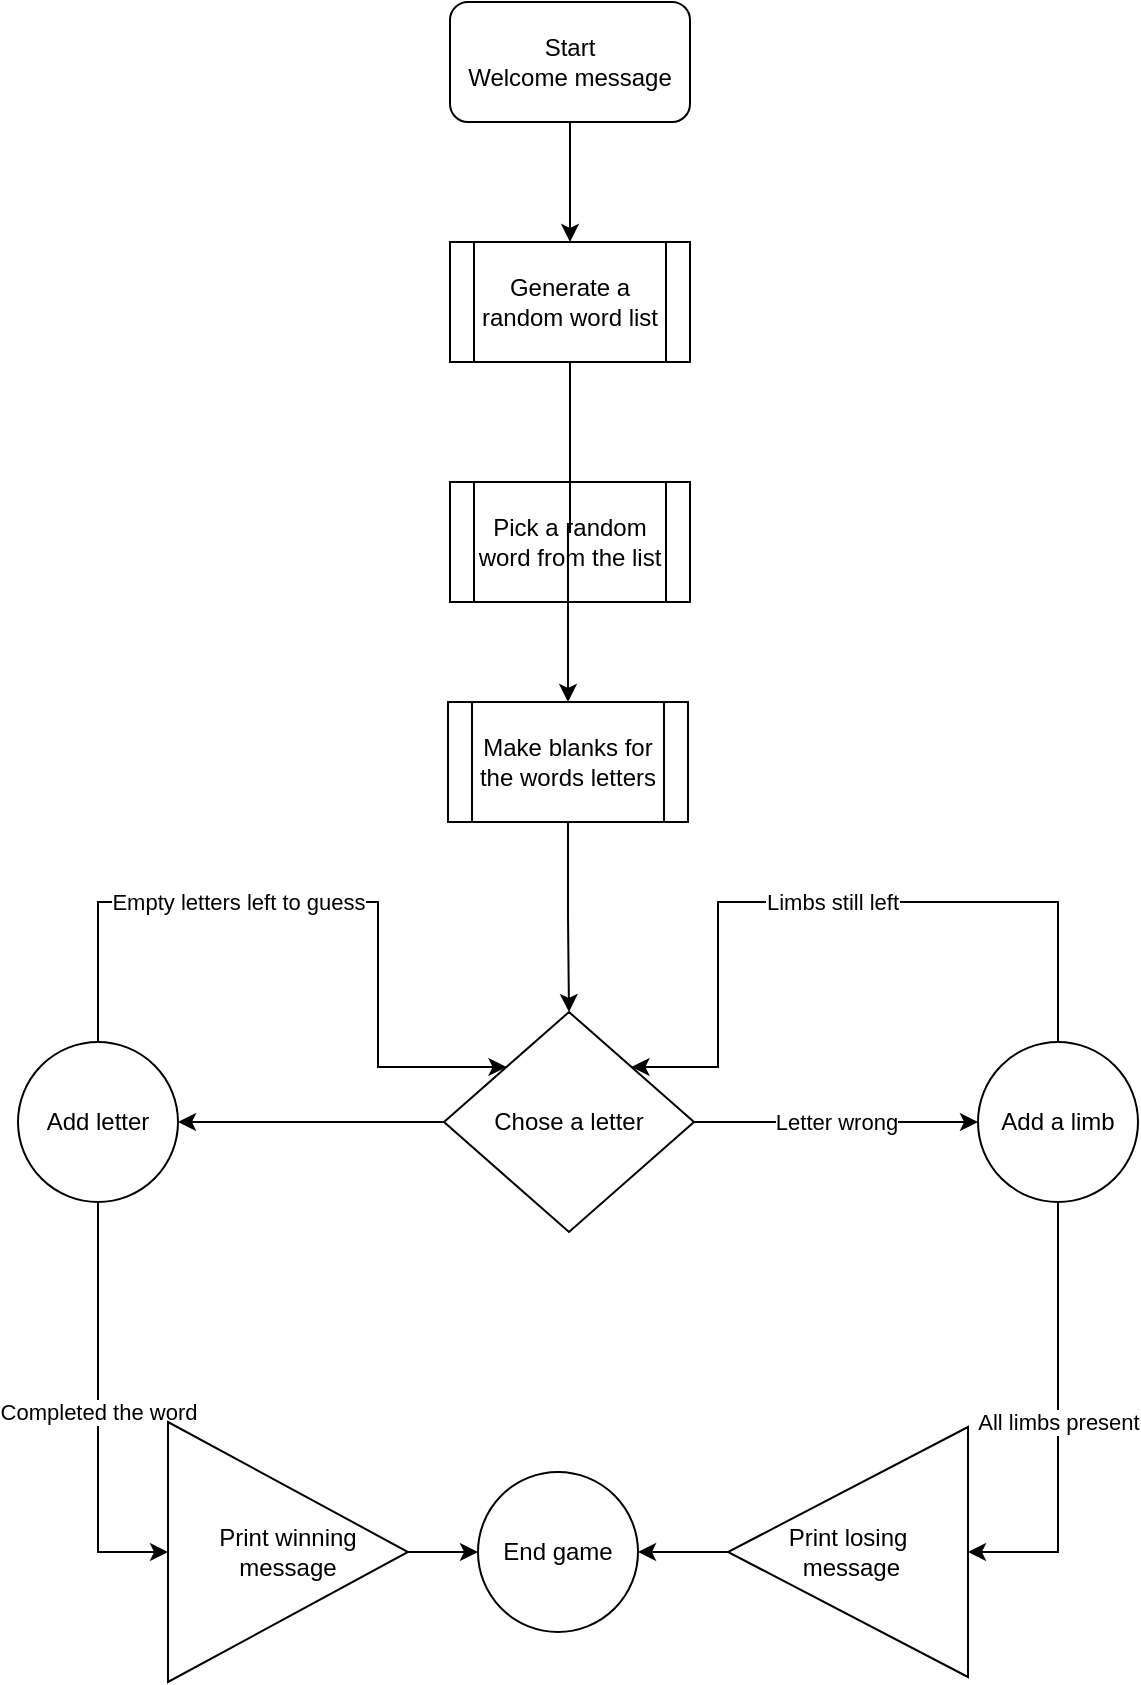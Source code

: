 <mxfile version="21.3.2" type="github">
  <diagram name="Page-1" id="JqpmhVHjBFH6yBuQoyWT">
    <mxGraphModel dx="1409" dy="825" grid="1" gridSize="10" guides="1" tooltips="1" connect="1" arrows="1" fold="1" page="1" pageScale="1" pageWidth="850" pageHeight="1100" math="0" shadow="0">
      <root>
        <mxCell id="0" />
        <mxCell id="1" parent="0" />
        <mxCell id="RaT83AMx4zUJ3RECyNax-3" value="" style="edgeStyle=orthogonalEdgeStyle;rounded=0;orthogonalLoop=1;jettySize=auto;html=1;" edge="1" parent="1" source="RaT83AMx4zUJ3RECyNax-23" target="RaT83AMx4zUJ3RECyNax-2">
          <mxGeometry relative="1" as="geometry" />
        </mxCell>
        <mxCell id="RaT83AMx4zUJ3RECyNax-1" value="Start&lt;br&gt;Welcome message" style="rounded=1;whiteSpace=wrap;html=1;" vertex="1" parent="1">
          <mxGeometry x="366" width="120" height="60" as="geometry" />
        </mxCell>
        <mxCell id="RaT83AMx4zUJ3RECyNax-6" value="Letter wrong" style="edgeStyle=orthogonalEdgeStyle;rounded=0;orthogonalLoop=1;jettySize=auto;html=1;" edge="1" parent="1" source="RaT83AMx4zUJ3RECyNax-2" target="RaT83AMx4zUJ3RECyNax-5">
          <mxGeometry relative="1" as="geometry" />
        </mxCell>
        <mxCell id="RaT83AMx4zUJ3RECyNax-8" value="" style="edgeStyle=orthogonalEdgeStyle;rounded=0;orthogonalLoop=1;jettySize=auto;html=1;" edge="1" parent="1" source="RaT83AMx4zUJ3RECyNax-2" target="RaT83AMx4zUJ3RECyNax-7">
          <mxGeometry relative="1" as="geometry" />
        </mxCell>
        <mxCell id="RaT83AMx4zUJ3RECyNax-2" value="Chose a letter" style="rhombus;whiteSpace=wrap;html=1;" vertex="1" parent="1">
          <mxGeometry x="363" y="505" width="125" height="110" as="geometry" />
        </mxCell>
        <mxCell id="RaT83AMx4zUJ3RECyNax-11" value="Limbs still left" style="edgeStyle=orthogonalEdgeStyle;rounded=0;orthogonalLoop=1;jettySize=auto;html=1;entryX=1;entryY=0;entryDx=0;entryDy=0;exitX=0.5;exitY=0;exitDx=0;exitDy=0;" edge="1" parent="1" source="RaT83AMx4zUJ3RECyNax-5" target="RaT83AMx4zUJ3RECyNax-2">
          <mxGeometry relative="1" as="geometry">
            <mxPoint x="500" y="510" as="targetPoint" />
            <Array as="points">
              <mxPoint x="670" y="450" />
              <mxPoint x="500" y="450" />
              <mxPoint x="500" y="533" />
            </Array>
          </mxGeometry>
        </mxCell>
        <mxCell id="RaT83AMx4zUJ3RECyNax-18" value="All limbs present" style="edgeStyle=orthogonalEdgeStyle;rounded=0;orthogonalLoop=1;jettySize=auto;html=1;exitX=0.5;exitY=1;exitDx=0;exitDy=0;entryX=0;entryY=0.5;entryDx=0;entryDy=0;" edge="1" parent="1" source="RaT83AMx4zUJ3RECyNax-5" target="RaT83AMx4zUJ3RECyNax-16">
          <mxGeometry relative="1" as="geometry">
            <mxPoint x="700" y="1050" as="targetPoint" />
            <Array as="points">
              <mxPoint x="670" y="775" />
            </Array>
          </mxGeometry>
        </mxCell>
        <mxCell id="RaT83AMx4zUJ3RECyNax-5" value="Add a limb" style="ellipse;whiteSpace=wrap;html=1;shadow=0;" vertex="1" parent="1">
          <mxGeometry x="630" y="520" width="80" height="80" as="geometry" />
        </mxCell>
        <mxCell id="RaT83AMx4zUJ3RECyNax-12" value="Empty letters left to guess" style="edgeStyle=orthogonalEdgeStyle;rounded=0;orthogonalLoop=1;jettySize=auto;html=1;entryX=0;entryY=0;entryDx=0;entryDy=0;" edge="1" parent="1" source="RaT83AMx4zUJ3RECyNax-7" target="RaT83AMx4zUJ3RECyNax-2">
          <mxGeometry x="-0.215" relative="1" as="geometry">
            <mxPoint x="330" y="460" as="targetPoint" />
            <Array as="points">
              <mxPoint x="190" y="450" />
              <mxPoint x="330" y="450" />
              <mxPoint x="330" y="533" />
            </Array>
            <mxPoint as="offset" />
          </mxGeometry>
        </mxCell>
        <mxCell id="RaT83AMx4zUJ3RECyNax-13" value="Completed the word" style="edgeStyle=orthogonalEdgeStyle;rounded=0;orthogonalLoop=1;jettySize=auto;html=1;entryX=0;entryY=0.5;entryDx=0;entryDy=0;" edge="1" parent="1" source="RaT83AMx4zUJ3RECyNax-7" target="RaT83AMx4zUJ3RECyNax-14">
          <mxGeometry relative="1" as="geometry">
            <mxPoint x="250" y="1050" as="targetPoint" />
            <Array as="points">
              <mxPoint x="190" y="775" />
            </Array>
          </mxGeometry>
        </mxCell>
        <mxCell id="RaT83AMx4zUJ3RECyNax-7" value="Add letter" style="ellipse;whiteSpace=wrap;html=1;" vertex="1" parent="1">
          <mxGeometry x="150" y="520" width="80" height="80" as="geometry" />
        </mxCell>
        <mxCell id="RaT83AMx4zUJ3RECyNax-9" value="End game" style="ellipse;whiteSpace=wrap;html=1;" vertex="1" parent="1">
          <mxGeometry x="380" y="735" width="80" height="80" as="geometry" />
        </mxCell>
        <mxCell id="RaT83AMx4zUJ3RECyNax-15" style="edgeStyle=orthogonalEdgeStyle;rounded=0;orthogonalLoop=1;jettySize=auto;html=1;" edge="1" parent="1" source="RaT83AMx4zUJ3RECyNax-14" target="RaT83AMx4zUJ3RECyNax-9">
          <mxGeometry relative="1" as="geometry" />
        </mxCell>
        <mxCell id="RaT83AMx4zUJ3RECyNax-14" value="Print winning message" style="triangle;whiteSpace=wrap;html=1;" vertex="1" parent="1">
          <mxGeometry x="225" y="710" width="120" height="130" as="geometry" />
        </mxCell>
        <mxCell id="RaT83AMx4zUJ3RECyNax-19" style="edgeStyle=orthogonalEdgeStyle;rounded=0;orthogonalLoop=1;jettySize=auto;html=1;entryX=1;entryY=0.5;entryDx=0;entryDy=0;" edge="1" parent="1" source="RaT83AMx4zUJ3RECyNax-16" target="RaT83AMx4zUJ3RECyNax-9">
          <mxGeometry relative="1" as="geometry" />
        </mxCell>
        <mxCell id="RaT83AMx4zUJ3RECyNax-16" value="Print losing&lt;br&gt;&amp;nbsp;message" style="triangle;whiteSpace=wrap;html=1;direction=west;" vertex="1" parent="1">
          <mxGeometry x="505" y="712.5" width="120" height="125" as="geometry" />
        </mxCell>
        <mxCell id="RaT83AMx4zUJ3RECyNax-20" value="Pick a random word from the list" style="shape=process;whiteSpace=wrap;html=1;backgroundOutline=1;" vertex="1" parent="1">
          <mxGeometry x="366" y="240" width="120" height="60" as="geometry" />
        </mxCell>
        <mxCell id="RaT83AMx4zUJ3RECyNax-22" value="" style="edgeStyle=orthogonalEdgeStyle;rounded=0;orthogonalLoop=1;jettySize=auto;html=1;" edge="1" parent="1" source="RaT83AMx4zUJ3RECyNax-1" target="RaT83AMx4zUJ3RECyNax-21">
          <mxGeometry relative="1" as="geometry">
            <mxPoint x="426" y="60" as="sourcePoint" />
            <mxPoint x="426" y="505" as="targetPoint" />
          </mxGeometry>
        </mxCell>
        <mxCell id="RaT83AMx4zUJ3RECyNax-21" value="Generate a random word list" style="shape=process;whiteSpace=wrap;html=1;backgroundOutline=1;" vertex="1" parent="1">
          <mxGeometry x="366" y="120" width="120" height="60" as="geometry" />
        </mxCell>
        <mxCell id="RaT83AMx4zUJ3RECyNax-24" value="" style="edgeStyle=orthogonalEdgeStyle;rounded=0;orthogonalLoop=1;jettySize=auto;html=1;" edge="1" parent="1" source="RaT83AMx4zUJ3RECyNax-21" target="RaT83AMx4zUJ3RECyNax-23">
          <mxGeometry relative="1" as="geometry">
            <mxPoint x="423" y="180" as="sourcePoint" />
            <mxPoint x="426" y="505" as="targetPoint" />
          </mxGeometry>
        </mxCell>
        <mxCell id="RaT83AMx4zUJ3RECyNax-23" value="Make blanks for the words letters" style="shape=process;whiteSpace=wrap;html=1;backgroundOutline=1;" vertex="1" parent="1">
          <mxGeometry x="365" y="350" width="120" height="60" as="geometry" />
        </mxCell>
      </root>
    </mxGraphModel>
  </diagram>
</mxfile>
